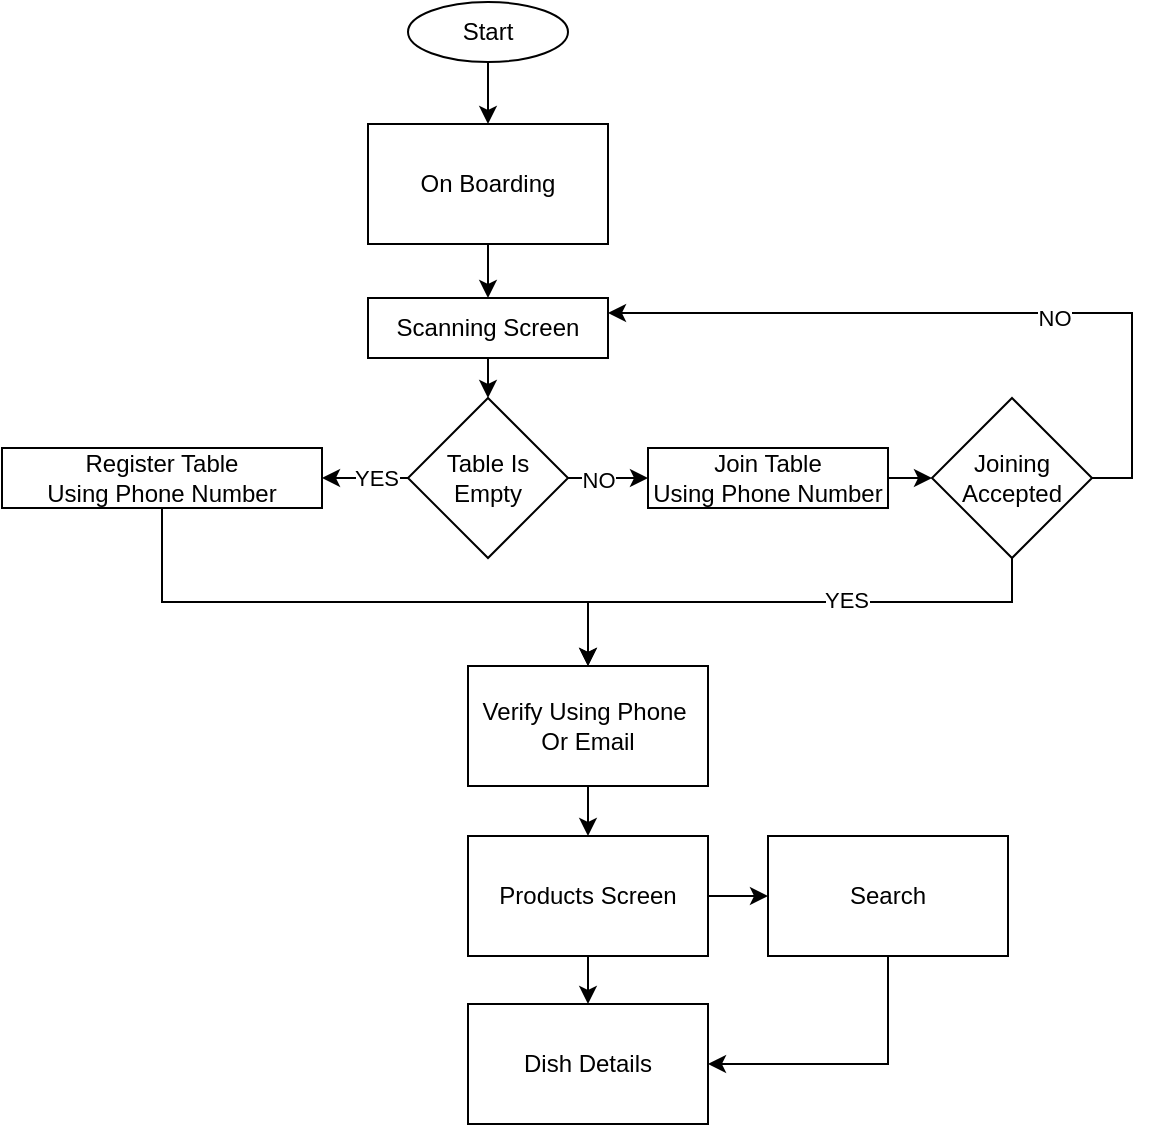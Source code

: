 <mxfile version="20.2.6" type="github">
  <diagram id="wLfZBKLF54eh9CaCKaNa" name="Page-1">
    <mxGraphModel dx="2585" dy="1471" grid="1" gridSize="10" guides="1" tooltips="1" connect="1" arrows="1" fold="1" page="1" pageScale="1" pageWidth="850" pageHeight="1100" math="0" shadow="0">
      <root>
        <mxCell id="0" />
        <mxCell id="1" parent="0" />
        <mxCell id="kIiuhckJXXoKXglZYlNq-19" style="edgeStyle=orthogonalEdgeStyle;rounded=0;orthogonalLoop=1;jettySize=auto;html=1;exitX=0.5;exitY=1;exitDx=0;exitDy=0;entryX=0.5;entryY=0;entryDx=0;entryDy=0;" parent="1" source="kIiuhckJXXoKXglZYlNq-1" target="kIiuhckJXXoKXglZYlNq-18" edge="1">
          <mxGeometry relative="1" as="geometry" />
        </mxCell>
        <mxCell id="kIiuhckJXXoKXglZYlNq-1" value="Start" style="ellipse;whiteSpace=wrap;html=1;" parent="1" vertex="1">
          <mxGeometry x="400" y="30" width="80" height="30" as="geometry" />
        </mxCell>
        <mxCell id="kIiuhckJXXoKXglZYlNq-7" style="edgeStyle=orthogonalEdgeStyle;rounded=0;orthogonalLoop=1;jettySize=auto;html=1;exitX=0.5;exitY=1;exitDx=0;exitDy=0;entryX=0.5;entryY=0;entryDx=0;entryDy=0;" parent="1" source="kIiuhckJXXoKXglZYlNq-2" target="kIiuhckJXXoKXglZYlNq-4" edge="1">
          <mxGeometry relative="1" as="geometry" />
        </mxCell>
        <mxCell id="kIiuhckJXXoKXglZYlNq-2" value="Scanning Screen" style="rounded=0;whiteSpace=wrap;html=1;" parent="1" vertex="1">
          <mxGeometry x="380" y="178" width="120" height="30" as="geometry" />
        </mxCell>
        <mxCell id="kIiuhckJXXoKXglZYlNq-16" style="edgeStyle=orthogonalEdgeStyle;rounded=0;orthogonalLoop=1;jettySize=auto;html=1;entryX=0.5;entryY=0;entryDx=0;entryDy=0;exitX=0.5;exitY=1;exitDx=0;exitDy=0;" parent="1" source="kIiuhckJXXoKXglZYlNq-3" target="kIiuhckJXXoKXglZYlNq-13" edge="1">
          <mxGeometry relative="1" as="geometry">
            <mxPoint x="300" y="298" as="sourcePoint" />
            <Array as="points">
              <mxPoint x="277" y="330" />
              <mxPoint x="490" y="330" />
            </Array>
          </mxGeometry>
        </mxCell>
        <mxCell id="kIiuhckJXXoKXglZYlNq-3" value="Register Table&lt;br&gt;Using Phone Number" style="rounded=0;whiteSpace=wrap;html=1;" parent="1" vertex="1">
          <mxGeometry x="197" y="253" width="160" height="30" as="geometry" />
        </mxCell>
        <mxCell id="kIiuhckJXXoKXglZYlNq-23" style="edgeStyle=orthogonalEdgeStyle;rounded=0;orthogonalLoop=1;jettySize=auto;html=1;exitX=1;exitY=0.5;exitDx=0;exitDy=0;entryX=0;entryY=0.5;entryDx=0;entryDy=0;" parent="1" source="kIiuhckJXXoKXglZYlNq-4" target="kIiuhckJXXoKXglZYlNq-5" edge="1">
          <mxGeometry relative="1" as="geometry" />
        </mxCell>
        <mxCell id="RelWcAhf3dRG9UM68E7s-5" value="NO" style="edgeLabel;html=1;align=center;verticalAlign=middle;resizable=0;points=[];" vertex="1" connectable="0" parent="kIiuhckJXXoKXglZYlNq-23">
          <mxGeometry x="-0.25" y="-1" relative="1" as="geometry">
            <mxPoint as="offset" />
          </mxGeometry>
        </mxCell>
        <mxCell id="kIiuhckJXXoKXglZYlNq-24" style="edgeStyle=orthogonalEdgeStyle;rounded=0;orthogonalLoop=1;jettySize=auto;html=1;exitX=0;exitY=0.5;exitDx=0;exitDy=0;entryX=1;entryY=0.5;entryDx=0;entryDy=0;" parent="1" source="kIiuhckJXXoKXglZYlNq-4" target="kIiuhckJXXoKXglZYlNq-3" edge="1">
          <mxGeometry relative="1" as="geometry" />
        </mxCell>
        <mxCell id="RelWcAhf3dRG9UM68E7s-4" value="YES" style="edgeLabel;html=1;align=center;verticalAlign=middle;resizable=0;points=[];" vertex="1" connectable="0" parent="kIiuhckJXXoKXglZYlNq-24">
          <mxGeometry x="-0.238" relative="1" as="geometry">
            <mxPoint as="offset" />
          </mxGeometry>
        </mxCell>
        <mxCell id="kIiuhckJXXoKXglZYlNq-4" value="Table Is Empty" style="rhombus;whiteSpace=wrap;html=1;" parent="1" vertex="1">
          <mxGeometry x="400" y="228" width="80" height="80" as="geometry" />
        </mxCell>
        <mxCell id="kIiuhckJXXoKXglZYlNq-21" style="edgeStyle=orthogonalEdgeStyle;rounded=0;orthogonalLoop=1;jettySize=auto;html=1;exitX=1;exitY=0.5;exitDx=0;exitDy=0;" parent="1" source="kIiuhckJXXoKXglZYlNq-5" target="kIiuhckJXXoKXglZYlNq-10" edge="1">
          <mxGeometry relative="1" as="geometry" />
        </mxCell>
        <mxCell id="kIiuhckJXXoKXglZYlNq-5" value="Join Table&lt;br&gt;Using Phone Number" style="rounded=0;whiteSpace=wrap;html=1;" parent="1" vertex="1">
          <mxGeometry x="520" y="253" width="120" height="30" as="geometry" />
        </mxCell>
        <mxCell id="kIiuhckJXXoKXglZYlNq-17" style="edgeStyle=orthogonalEdgeStyle;rounded=0;orthogonalLoop=1;jettySize=auto;html=1;exitX=0.5;exitY=1;exitDx=0;exitDy=0;entryX=0.5;entryY=0;entryDx=0;entryDy=0;" parent="1" source="kIiuhckJXXoKXglZYlNq-10" target="kIiuhckJXXoKXglZYlNq-13" edge="1">
          <mxGeometry relative="1" as="geometry">
            <mxPoint x="480" y="488" as="targetPoint" />
            <Array as="points">
              <mxPoint x="702" y="330" />
              <mxPoint x="490" y="330" />
            </Array>
          </mxGeometry>
        </mxCell>
        <mxCell id="RelWcAhf3dRG9UM68E7s-2" value="YES" style="edgeLabel;html=1;align=center;verticalAlign=middle;resizable=0;points=[];" vertex="1" connectable="0" parent="kIiuhckJXXoKXglZYlNq-17">
          <mxGeometry x="-0.21" y="-1" relative="1" as="geometry">
            <mxPoint as="offset" />
          </mxGeometry>
        </mxCell>
        <mxCell id="kIiuhckJXXoKXglZYlNq-22" style="edgeStyle=orthogonalEdgeStyle;rounded=0;orthogonalLoop=1;jettySize=auto;html=1;exitX=1;exitY=0.5;exitDx=0;exitDy=0;entryX=1;entryY=0.25;entryDx=0;entryDy=0;" parent="1" source="kIiuhckJXXoKXglZYlNq-10" target="kIiuhckJXXoKXglZYlNq-2" edge="1">
          <mxGeometry relative="1" as="geometry" />
        </mxCell>
        <mxCell id="RelWcAhf3dRG9UM68E7s-3" value="NO" style="edgeLabel;html=1;align=center;verticalAlign=middle;resizable=0;points=[];" vertex="1" connectable="0" parent="kIiuhckJXXoKXglZYlNq-22">
          <mxGeometry x="-0.218" y="2" relative="1" as="geometry">
            <mxPoint x="1" as="offset" />
          </mxGeometry>
        </mxCell>
        <mxCell id="kIiuhckJXXoKXglZYlNq-10" value="Joining Accepted" style="rhombus;whiteSpace=wrap;html=1;" parent="1" vertex="1">
          <mxGeometry x="662" y="228" width="80" height="80" as="geometry" />
        </mxCell>
        <mxCell id="kIiuhckJXXoKXglZYlNq-27" value="" style="edgeStyle=orthogonalEdgeStyle;rounded=0;orthogonalLoop=1;jettySize=auto;html=1;" parent="1" source="kIiuhckJXXoKXglZYlNq-13" target="kIiuhckJXXoKXglZYlNq-26" edge="1">
          <mxGeometry relative="1" as="geometry" />
        </mxCell>
        <mxCell id="kIiuhckJXXoKXglZYlNq-13" value="Verify Using Phone&amp;nbsp;&lt;br&gt;Or Email" style="rounded=0;whiteSpace=wrap;html=1;" parent="1" vertex="1">
          <mxGeometry x="430" y="362" width="120" height="60" as="geometry" />
        </mxCell>
        <mxCell id="kIiuhckJXXoKXglZYlNq-20" style="edgeStyle=orthogonalEdgeStyle;rounded=0;orthogonalLoop=1;jettySize=auto;html=1;exitX=0.5;exitY=1;exitDx=0;exitDy=0;entryX=0.5;entryY=0;entryDx=0;entryDy=0;" parent="1" source="kIiuhckJXXoKXglZYlNq-18" target="kIiuhckJXXoKXglZYlNq-2" edge="1">
          <mxGeometry relative="1" as="geometry" />
        </mxCell>
        <mxCell id="kIiuhckJXXoKXglZYlNq-18" value="On Boarding" style="rounded=0;whiteSpace=wrap;html=1;" parent="1" vertex="1">
          <mxGeometry x="380" y="91" width="120" height="60" as="geometry" />
        </mxCell>
        <mxCell id="kIiuhckJXXoKXglZYlNq-37" value="" style="edgeStyle=orthogonalEdgeStyle;rounded=0;orthogonalLoop=1;jettySize=auto;html=1;" parent="1" source="kIiuhckJXXoKXglZYlNq-26" target="kIiuhckJXXoKXglZYlNq-36" edge="1">
          <mxGeometry relative="1" as="geometry" />
        </mxCell>
        <mxCell id="kIiuhckJXXoKXglZYlNq-39" value="" style="edgeStyle=orthogonalEdgeStyle;rounded=0;orthogonalLoop=1;jettySize=auto;html=1;" parent="1" source="kIiuhckJXXoKXglZYlNq-26" target="kIiuhckJXXoKXglZYlNq-38" edge="1">
          <mxGeometry relative="1" as="geometry" />
        </mxCell>
        <mxCell id="kIiuhckJXXoKXglZYlNq-26" value="Products Screen" style="whiteSpace=wrap;html=1;rounded=0;" parent="1" vertex="1">
          <mxGeometry x="430" y="447" width="120" height="60" as="geometry" />
        </mxCell>
        <mxCell id="kIiuhckJXXoKXglZYlNq-36" value="Dish Details" style="whiteSpace=wrap;html=1;rounded=0;" parent="1" vertex="1">
          <mxGeometry x="430" y="531" width="120" height="60" as="geometry" />
        </mxCell>
        <mxCell id="kIiuhckJXXoKXglZYlNq-42" style="edgeStyle=orthogonalEdgeStyle;rounded=0;orthogonalLoop=1;jettySize=auto;html=1;exitX=0.5;exitY=1;exitDx=0;exitDy=0;entryX=1;entryY=0.5;entryDx=0;entryDy=0;" parent="1" source="kIiuhckJXXoKXglZYlNq-38" target="kIiuhckJXXoKXglZYlNq-36" edge="1">
          <mxGeometry relative="1" as="geometry" />
        </mxCell>
        <mxCell id="kIiuhckJXXoKXglZYlNq-38" value="Search" style="whiteSpace=wrap;html=1;rounded=0;" parent="1" vertex="1">
          <mxGeometry x="580" y="447" width="120" height="60" as="geometry" />
        </mxCell>
      </root>
    </mxGraphModel>
  </diagram>
</mxfile>
